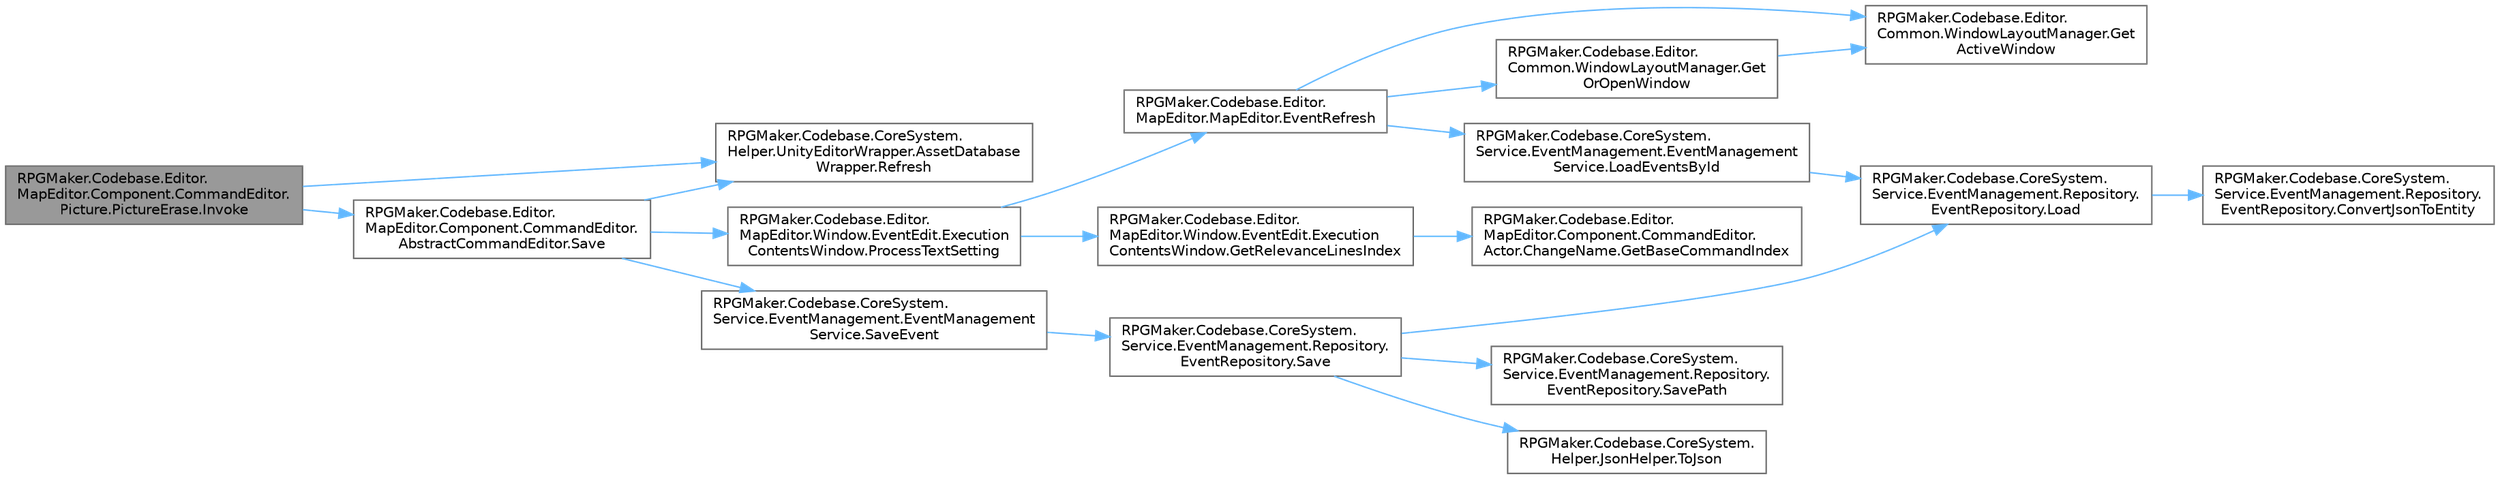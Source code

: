 digraph "RPGMaker.Codebase.Editor.MapEditor.Component.CommandEditor.Picture.PictureErase.Invoke"
{
 // LATEX_PDF_SIZE
  bgcolor="transparent";
  edge [fontname=Helvetica,fontsize=10,labelfontname=Helvetica,labelfontsize=10];
  node [fontname=Helvetica,fontsize=10,shape=box,height=0.2,width=0.4];
  rankdir="LR";
  Node1 [id="Node000001",label="RPGMaker.Codebase.Editor.\lMapEditor.Component.CommandEditor.\lPicture.PictureErase.Invoke",height=0.2,width=0.4,color="gray40", fillcolor="grey60", style="filled", fontcolor="black",tooltip=" "];
  Node1 -> Node2 [id="edge1_Node000001_Node000002",color="steelblue1",style="solid",tooltip=" "];
  Node2 [id="Node000002",label="RPGMaker.Codebase.CoreSystem.\lHelper.UnityEditorWrapper.AssetDatabase\lWrapper.Refresh",height=0.2,width=0.4,color="grey40", fillcolor="white", style="filled",URL="$d9/d20/class_r_p_g_maker_1_1_codebase_1_1_core_system_1_1_helper_1_1_unity_editor_wrapper_1_1_asset_database_wrapper.html#a6a55f5098d23beaeadbcb41de897f051",tooltip=" "];
  Node1 -> Node3 [id="edge2_Node000001_Node000003",color="steelblue1",style="solid",tooltip=" "];
  Node3 [id="Node000003",label="RPGMaker.Codebase.Editor.\lMapEditor.Component.CommandEditor.\lAbstractCommandEditor.Save",height=0.2,width=0.4,color="grey40", fillcolor="white", style="filled",URL="$d3/ded/class_r_p_g_maker_1_1_codebase_1_1_editor_1_1_map_editor_1_1_component_1_1_command_editor_1_1_abstract_command_editor.html#af4ca3c0da1e28c5faa50d538a2f8ab68",tooltip=" "];
  Node3 -> Node4 [id="edge3_Node000003_Node000004",color="steelblue1",style="solid",tooltip=" "];
  Node4 [id="Node000004",label="RPGMaker.Codebase.Editor.\lMapEditor.Window.EventEdit.Execution\lContentsWindow.ProcessTextSetting",height=0.2,width=0.4,color="grey40", fillcolor="white", style="filled",URL="$d4/d5c/class_r_p_g_maker_1_1_codebase_1_1_editor_1_1_map_editor_1_1_window_1_1_event_edit_1_1_execution_contents_window.html#ada78c1325d8f5758dbd450eacfae38bc",tooltip=" "];
  Node4 -> Node5 [id="edge4_Node000004_Node000005",color="steelblue1",style="solid",tooltip=" "];
  Node5 [id="Node000005",label="RPGMaker.Codebase.Editor.\lMapEditor.MapEditor.EventRefresh",height=0.2,width=0.4,color="grey40", fillcolor="white", style="filled",URL="$d1/d2d/class_r_p_g_maker_1_1_codebase_1_1_editor_1_1_map_editor_1_1_map_editor.html#afbaee6161fa32554f067a71c268db72a",tooltip=" "];
  Node5 -> Node6 [id="edge5_Node000005_Node000006",color="steelblue1",style="solid",tooltip=" "];
  Node6 [id="Node000006",label="RPGMaker.Codebase.Editor.\lCommon.WindowLayoutManager.Get\lActiveWindow",height=0.2,width=0.4,color="grey40", fillcolor="white", style="filled",URL="$d1/dcb/class_r_p_g_maker_1_1_codebase_1_1_editor_1_1_common_1_1_window_layout_manager.html#a5d6a0f96e987d3d534af55f13296b8c1",tooltip=" "];
  Node5 -> Node7 [id="edge6_Node000005_Node000007",color="steelblue1",style="solid",tooltip=" "];
  Node7 [id="Node000007",label="RPGMaker.Codebase.Editor.\lCommon.WindowLayoutManager.Get\lOrOpenWindow",height=0.2,width=0.4,color="grey40", fillcolor="white", style="filled",URL="$d1/dcb/class_r_p_g_maker_1_1_codebase_1_1_editor_1_1_common_1_1_window_layout_manager.html#a800df5ea8f1279e857a7930eadc791c4",tooltip="layoutIDからウィンドウを取得（開いてなければ開く）"];
  Node7 -> Node6 [id="edge7_Node000007_Node000006",color="steelblue1",style="solid",tooltip=" "];
  Node5 -> Node8 [id="edge8_Node000005_Node000008",color="steelblue1",style="solid",tooltip=" "];
  Node8 [id="Node000008",label="RPGMaker.Codebase.CoreSystem.\lService.EventManagement.EventManagement\lService.LoadEventsById",height=0.2,width=0.4,color="grey40", fillcolor="white", style="filled",URL="$d5/d7b/class_r_p_g_maker_1_1_codebase_1_1_core_system_1_1_service_1_1_event_management_1_1_event_management_service.html#ad41822cfd87959b5dd4db750820f4dd3",tooltip="😁 Idに紐づくイベント読込"];
  Node8 -> Node9 [id="edge9_Node000008_Node000009",color="steelblue1",style="solid",tooltip=" "];
  Node9 [id="Node000009",label="RPGMaker.Codebase.CoreSystem.\lService.EventManagement.Repository.\lEventRepository.Load",height=0.2,width=0.4,color="grey40", fillcolor="white", style="filled",URL="$d9/d21/class_r_p_g_maker_1_1_codebase_1_1_core_system_1_1_service_1_1_event_management_1_1_repository_1_1_event_repository.html#aa07a22564e7e157ac3cb0b8861980079",tooltip="😁 読込"];
  Node9 -> Node10 [id="edge10_Node000009_Node000010",color="steelblue1",style="solid",tooltip=" "];
  Node10 [id="Node000010",label="RPGMaker.Codebase.CoreSystem.\lService.EventManagement.Repository.\lEventRepository.ConvertJsonToEntity",height=0.2,width=0.4,color="grey40", fillcolor="white", style="filled",URL="$d9/d21/class_r_p_g_maker_1_1_codebase_1_1_core_system_1_1_service_1_1_event_management_1_1_repository_1_1_event_repository.html#a362b89e9d43c8ed34a1fd0ad62001db2",tooltip="😁 JSONからエンティティへ変換"];
  Node4 -> Node11 [id="edge11_Node000004_Node000011",color="steelblue1",style="solid",tooltip=" "];
  Node11 [id="Node000011",label="RPGMaker.Codebase.Editor.\lMapEditor.Window.EventEdit.Execution\lContentsWindow.GetRelevanceLinesIndex",height=0.2,width=0.4,color="grey40", fillcolor="white", style="filled",URL="$d4/d5c/class_r_p_g_maker_1_1_codebase_1_1_editor_1_1_map_editor_1_1_window_1_1_event_edit_1_1_execution_contents_window.html#a9cc2e2e0d91372b62808204f1671de92",tooltip=" "];
  Node11 -> Node12 [id="edge12_Node000011_Node000012",color="steelblue1",style="solid",tooltip=" "];
  Node12 [id="Node000012",label="RPGMaker.Codebase.Editor.\lMapEditor.Component.CommandEditor.\lActor.ChangeName.GetBaseCommandIndex",height=0.2,width=0.4,color="grey40", fillcolor="white", style="filled",URL="$d1/d0c/class_r_p_g_maker_1_1_codebase_1_1_editor_1_1_map_editor_1_1_component_1_1_command_editor_1_1_actor_1_1_change_name.html#ae341e22b20b6b97ec0151b828c51666b",tooltip="基点となる[アクター設定の変更]のインデックスを取得する"];
  Node3 -> Node2 [id="edge13_Node000003_Node000002",color="steelblue1",style="solid",tooltip=" "];
  Node3 -> Node13 [id="edge14_Node000003_Node000013",color="steelblue1",style="solid",tooltip=" "];
  Node13 [id="Node000013",label="RPGMaker.Codebase.CoreSystem.\lService.EventManagement.EventManagement\lService.SaveEvent",height=0.2,width=0.4,color="grey40", fillcolor="white", style="filled",URL="$d5/d7b/class_r_p_g_maker_1_1_codebase_1_1_core_system_1_1_service_1_1_event_management_1_1_event_management_service.html#ab4076d36d7d412ee2420c7e81d02ab4a",tooltip="😁 イベント保存"];
  Node13 -> Node14 [id="edge15_Node000013_Node000014",color="steelblue1",style="solid",tooltip=" "];
  Node14 [id="Node000014",label="RPGMaker.Codebase.CoreSystem.\lService.EventManagement.Repository.\lEventRepository.Save",height=0.2,width=0.4,color="grey40", fillcolor="white", style="filled",URL="$d9/d21/class_r_p_g_maker_1_1_codebase_1_1_core_system_1_1_service_1_1_event_management_1_1_repository_1_1_event_repository.html#a85d97192a962f0e45d63429ec5e5dc2d",tooltip="😁 保存"];
  Node14 -> Node9 [id="edge16_Node000014_Node000009",color="steelblue1",style="solid",tooltip=" "];
  Node14 -> Node15 [id="edge17_Node000014_Node000015",color="steelblue1",style="solid",tooltip=" "];
  Node15 [id="Node000015",label="RPGMaker.Codebase.CoreSystem.\lService.EventManagement.Repository.\lEventRepository.SavePath",height=0.2,width=0.4,color="grey40", fillcolor="white", style="filled",URL="$d9/d21/class_r_p_g_maker_1_1_codebase_1_1_core_system_1_1_service_1_1_event_management_1_1_repository_1_1_event_repository.html#a04ab7e6ca381cb3a66957ab68af0ee05",tooltip="😁 パス保存"];
  Node14 -> Node16 [id="edge18_Node000014_Node000016",color="steelblue1",style="solid",tooltip=" "];
  Node16 [id="Node000016",label="RPGMaker.Codebase.CoreSystem.\lHelper.JsonHelper.ToJson",height=0.2,width=0.4,color="grey40", fillcolor="white", style="filled",URL="$d8/dd0/class_r_p_g_maker_1_1_codebase_1_1_core_system_1_1_helper_1_1_json_helper.html#a769989dc78ae92d5e53c0aec69a8bec7",tooltip=" "];
}
